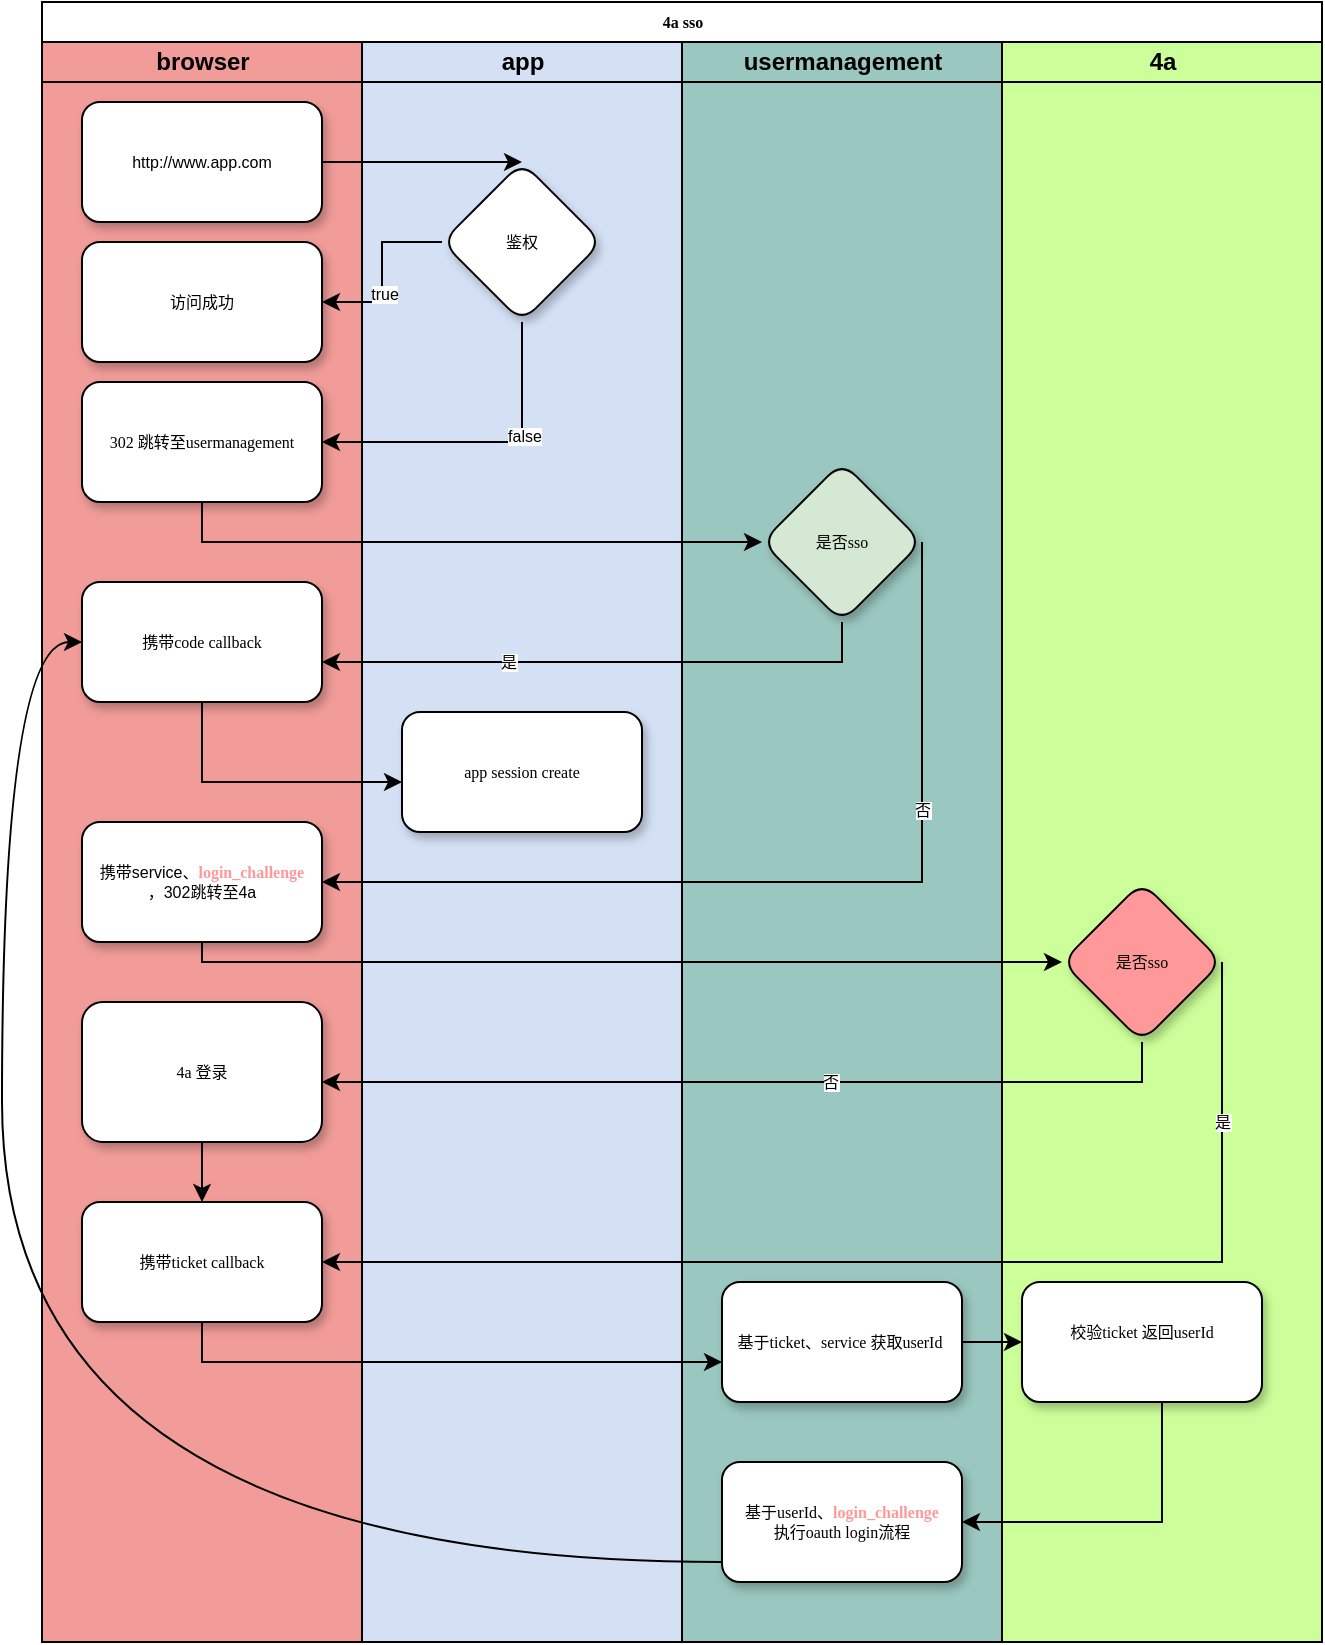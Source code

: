 <mxfile version="20.2.7" type="github">
  <diagram name="Page-1" id="74e2e168-ea6b-b213-b513-2b3c1d86103e">
    <mxGraphModel dx="782" dy="402" grid="1" gridSize="10" guides="1" tooltips="1" connect="1" arrows="1" fold="1" page="1" pageScale="1" pageWidth="1100" pageHeight="850" background="none" math="0" shadow="0">
      <root>
        <mxCell id="0" />
        <mxCell id="1" parent="0" />
        <mxCell id="77e6c97f196da883-1" value="4a sso" style="swimlane;html=1;childLayout=stackLayout;startSize=20;rounded=0;shadow=0;labelBackgroundColor=none;strokeWidth=1;fontFamily=Verdana;fontSize=8;align=center;swimlaneFillColor=#CCFF99;" parent="1" vertex="1">
          <mxGeometry x="70" y="40" width="640" height="820" as="geometry" />
        </mxCell>
        <mxCell id="77e6c97f196da883-3" value="browser" style="swimlane;html=1;startSize=20;swimlaneFillColor=#F19C99;fillColor=#F19C99;" parent="77e6c97f196da883-1" vertex="1">
          <mxGeometry y="20" width="160" height="800" as="geometry" />
        </mxCell>
        <mxCell id="Gtd-e73TPwi6iVOvgfYK-9" value="访问成功" style="whiteSpace=wrap;html=1;fontSize=8;fontFamily=Verdana;rounded=1;shadow=1;labelBackgroundColor=none;strokeWidth=1;" vertex="1" parent="77e6c97f196da883-3">
          <mxGeometry x="20" y="100" width="120" height="60" as="geometry" />
        </mxCell>
        <mxCell id="Gtd-e73TPwi6iVOvgfYK-16" value="302 跳转至usermanagement" style="whiteSpace=wrap;html=1;fontSize=8;fontFamily=Verdana;rounded=1;shadow=1;labelBackgroundColor=none;strokeWidth=1;" vertex="1" parent="77e6c97f196da883-3">
          <mxGeometry x="20" y="170" width="120" height="60" as="geometry" />
        </mxCell>
        <mxCell id="Gtd-e73TPwi6iVOvgfYK-27" value="携带code callback" style="whiteSpace=wrap;html=1;fontSize=8;fontFamily=Verdana;rounded=1;shadow=1;labelBackgroundColor=none;strokeWidth=1;" vertex="1" parent="77e6c97f196da883-3">
          <mxGeometry x="20" y="270" width="120" height="60" as="geometry" />
        </mxCell>
        <mxCell id="Gtd-e73TPwi6iVOvgfYK-32" value="&lt;span style=&quot;font-family: Helvetica; background-color: rgb(255, 255, 255);&quot;&gt;携带service、&lt;/span&gt;&lt;b&gt;&lt;font color=&quot;#ff9999&quot;&gt;login_challenge&lt;/font&gt;&lt;/b&gt;&lt;span style=&quot;font-family: Helvetica; background-color: rgb(255, 255, 255);&quot;&gt;&lt;br&gt;，302跳转至4a&lt;/span&gt;" style="whiteSpace=wrap;html=1;fontSize=8;fontFamily=Verdana;rounded=1;shadow=1;labelBackgroundColor=none;strokeWidth=1;" vertex="1" parent="77e6c97f196da883-3">
          <mxGeometry x="20" y="390" width="120" height="60" as="geometry" />
        </mxCell>
        <mxCell id="Gtd-e73TPwi6iVOvgfYK-44" value="携带ticket callback" style="whiteSpace=wrap;html=1;fontSize=8;fontFamily=Verdana;rounded=1;shadow=1;labelBackgroundColor=none;strokeWidth=1;" vertex="1" parent="77e6c97f196da883-3">
          <mxGeometry x="20" y="580" width="120" height="60" as="geometry" />
        </mxCell>
        <mxCell id="Gtd-e73TPwi6iVOvgfYK-59" style="edgeStyle=orthogonalEdgeStyle;rounded=0;orthogonalLoop=1;jettySize=auto;html=1;entryX=0.5;entryY=0;entryDx=0;entryDy=0;fontFamily=Helvetica;fontSize=8;fontColor=#000000;" edge="1" parent="77e6c97f196da883-3" source="Gtd-e73TPwi6iVOvgfYK-54" target="Gtd-e73TPwi6iVOvgfYK-44">
          <mxGeometry relative="1" as="geometry" />
        </mxCell>
        <mxCell id="Gtd-e73TPwi6iVOvgfYK-54" value="4a 登录" style="whiteSpace=wrap;html=1;fontSize=8;fontFamily=Verdana;rounded=1;shadow=1;labelBackgroundColor=none;strokeWidth=1;" vertex="1" parent="77e6c97f196da883-3">
          <mxGeometry x="20" y="480" width="120" height="70" as="geometry" />
        </mxCell>
        <mxCell id="Gtd-e73TPwi6iVOvgfYK-58" value="&lt;span style=&quot;font-family: Helvetica;&quot;&gt;http://www.app.com&lt;/span&gt;" style="whiteSpace=wrap;html=1;fontSize=8;fontFamily=Verdana;rounded=1;shadow=1;labelBackgroundColor=none;strokeWidth=1;" vertex="1" parent="77e6c97f196da883-3">
          <mxGeometry x="20" y="30" width="120" height="60" as="geometry" />
        </mxCell>
        <mxCell id="77e6c97f196da883-4" value="app" style="swimlane;html=1;startSize=20;fillColor=#D4E1F5;swimlaneFillColor=#D4E1F5;" parent="77e6c97f196da883-1" vertex="1">
          <mxGeometry x="160" y="20" width="160" height="800" as="geometry" />
        </mxCell>
        <mxCell id="Gtd-e73TPwi6iVOvgfYK-7" value="鉴权" style="rhombus;whiteSpace=wrap;html=1;fontSize=8;fontFamily=Verdana;rounded=1;shadow=1;labelBackgroundColor=none;strokeWidth=1;" vertex="1" parent="77e6c97f196da883-4">
          <mxGeometry x="40" y="60" width="80" height="80" as="geometry" />
        </mxCell>
        <mxCell id="Gtd-e73TPwi6iVOvgfYK-30" value="app session create" style="whiteSpace=wrap;html=1;fontSize=8;fontFamily=Verdana;rounded=1;shadow=1;labelBackgroundColor=none;strokeWidth=1;" vertex="1" parent="77e6c97f196da883-4">
          <mxGeometry x="20" y="335" width="120" height="60" as="geometry" />
        </mxCell>
        <mxCell id="77e6c97f196da883-5" value="usermanagement" style="swimlane;html=1;startSize=20;swimlaneFillColor=#9AC7BF;fillColor=#9AC7BF;" parent="77e6c97f196da883-1" vertex="1">
          <mxGeometry x="320" y="20" width="160" height="800" as="geometry" />
        </mxCell>
        <mxCell id="Gtd-e73TPwi6iVOvgfYK-23" value="是否sso" style="rhombus;whiteSpace=wrap;html=1;fontSize=8;fontFamily=Verdana;rounded=1;shadow=1;labelBackgroundColor=none;strokeWidth=1;fillColor=#D5E8D4;" vertex="1" parent="77e6c97f196da883-5">
          <mxGeometry x="40" y="210" width="80" height="80" as="geometry" />
        </mxCell>
        <mxCell id="Gtd-e73TPwi6iVOvgfYK-47" value="基于ticket、service 获取userId&amp;nbsp;" style="whiteSpace=wrap;html=1;fontSize=8;fontFamily=Verdana;rounded=1;shadow=1;labelBackgroundColor=none;strokeWidth=1;" vertex="1" parent="77e6c97f196da883-5">
          <mxGeometry x="20" y="620" width="120" height="60" as="geometry" />
        </mxCell>
        <mxCell id="Gtd-e73TPwi6iVOvgfYK-51" value="基于userId、&lt;b&gt;&lt;font color=&quot;#ff9999&quot;&gt;login_challenge&lt;/font&gt;&lt;/b&gt;&lt;br&gt;执行oauth login流程" style="whiteSpace=wrap;html=1;fontSize=8;fontFamily=Verdana;rounded=1;shadow=1;labelBackgroundColor=none;strokeWidth=1;" vertex="1" parent="77e6c97f196da883-5">
          <mxGeometry x="20" y="710" width="120" height="60" as="geometry" />
        </mxCell>
        <mxCell id="Gtd-e73TPwi6iVOvgfYK-13" style="edgeStyle=orthogonalEdgeStyle;rounded=0;orthogonalLoop=1;jettySize=auto;html=1;fontFamily=Helvetica;fontSize=8;" edge="1" parent="77e6c97f196da883-1" target="Gtd-e73TPwi6iVOvgfYK-7">
          <mxGeometry relative="1" as="geometry">
            <mxPoint x="140" y="80" as="sourcePoint" />
            <Array as="points">
              <mxPoint x="190" y="80" />
              <mxPoint x="190" y="80" />
            </Array>
          </mxGeometry>
        </mxCell>
        <mxCell id="Gtd-e73TPwi6iVOvgfYK-10" value="" style="edgeStyle=orthogonalEdgeStyle;rounded=0;orthogonalLoop=1;jettySize=auto;html=1;fontFamily=Helvetica;fontSize=8;" edge="1" parent="77e6c97f196da883-1" source="Gtd-e73TPwi6iVOvgfYK-7" target="Gtd-e73TPwi6iVOvgfYK-9">
          <mxGeometry relative="1" as="geometry" />
        </mxCell>
        <mxCell id="Gtd-e73TPwi6iVOvgfYK-15" value="true" style="edgeLabel;html=1;align=center;verticalAlign=middle;resizable=0;points=[];fontSize=8;fontFamily=Helvetica;" vertex="1" connectable="0" parent="Gtd-e73TPwi6iVOvgfYK-10">
          <mxGeometry x="0.24" y="1" relative="1" as="geometry">
            <mxPoint as="offset" />
          </mxGeometry>
        </mxCell>
        <mxCell id="Gtd-e73TPwi6iVOvgfYK-17" value="" style="edgeStyle=orthogonalEdgeStyle;rounded=0;orthogonalLoop=1;jettySize=auto;html=1;fontFamily=Helvetica;fontSize=8;" edge="1" parent="77e6c97f196da883-1" source="Gtd-e73TPwi6iVOvgfYK-7" target="Gtd-e73TPwi6iVOvgfYK-16">
          <mxGeometry relative="1" as="geometry">
            <Array as="points">
              <mxPoint x="240" y="220" />
            </Array>
          </mxGeometry>
        </mxCell>
        <mxCell id="Gtd-e73TPwi6iVOvgfYK-18" value="false" style="edgeLabel;html=1;align=center;verticalAlign=middle;resizable=0;points=[];fontSize=8;fontFamily=Helvetica;" vertex="1" connectable="0" parent="Gtd-e73TPwi6iVOvgfYK-17">
          <mxGeometry x="-0.295" y="1" relative="1" as="geometry">
            <mxPoint as="offset" />
          </mxGeometry>
        </mxCell>
        <mxCell id="Gtd-e73TPwi6iVOvgfYK-24" value="" style="edgeStyle=orthogonalEdgeStyle;rounded=0;orthogonalLoop=1;jettySize=auto;html=1;fontFamily=Helvetica;fontSize=8;" edge="1" parent="77e6c97f196da883-1" source="Gtd-e73TPwi6iVOvgfYK-16" target="Gtd-e73TPwi6iVOvgfYK-23">
          <mxGeometry relative="1" as="geometry">
            <Array as="points">
              <mxPoint x="80" y="270" />
            </Array>
          </mxGeometry>
        </mxCell>
        <mxCell id="Gtd-e73TPwi6iVOvgfYK-28" value="" style="edgeStyle=orthogonalEdgeStyle;rounded=0;orthogonalLoop=1;jettySize=auto;html=1;fontFamily=Helvetica;fontSize=8;" edge="1" parent="77e6c97f196da883-1" source="Gtd-e73TPwi6iVOvgfYK-23" target="Gtd-e73TPwi6iVOvgfYK-27">
          <mxGeometry relative="1" as="geometry">
            <Array as="points">
              <mxPoint x="400" y="330" />
            </Array>
          </mxGeometry>
        </mxCell>
        <mxCell id="Gtd-e73TPwi6iVOvgfYK-29" value="是" style="edgeLabel;html=1;align=center;verticalAlign=middle;resizable=0;points=[];fontSize=8;fontFamily=Helvetica;" vertex="1" connectable="0" parent="Gtd-e73TPwi6iVOvgfYK-28">
          <mxGeometry x="-0.218" y="1" relative="1" as="geometry">
            <mxPoint x="-78" y="-1" as="offset" />
          </mxGeometry>
        </mxCell>
        <mxCell id="Gtd-e73TPwi6iVOvgfYK-31" value="" style="edgeStyle=orthogonalEdgeStyle;rounded=0;orthogonalLoop=1;jettySize=auto;html=1;fontFamily=Helvetica;fontSize=8;" edge="1" parent="77e6c97f196da883-1" source="Gtd-e73TPwi6iVOvgfYK-27" target="Gtd-e73TPwi6iVOvgfYK-30">
          <mxGeometry relative="1" as="geometry">
            <Array as="points">
              <mxPoint x="80" y="390" />
            </Array>
          </mxGeometry>
        </mxCell>
        <mxCell id="Gtd-e73TPwi6iVOvgfYK-33" value="" style="edgeStyle=orthogonalEdgeStyle;rounded=0;orthogonalLoop=1;jettySize=auto;html=1;fontFamily=Helvetica;fontSize=8;" edge="1" parent="77e6c97f196da883-1" source="Gtd-e73TPwi6iVOvgfYK-23" target="Gtd-e73TPwi6iVOvgfYK-32">
          <mxGeometry relative="1" as="geometry">
            <Array as="points">
              <mxPoint x="440" y="440" />
            </Array>
          </mxGeometry>
        </mxCell>
        <mxCell id="Gtd-e73TPwi6iVOvgfYK-42" value="否" style="edgeLabel;html=1;align=center;verticalAlign=middle;resizable=0;points=[];fontSize=8;fontFamily=Helvetica;" vertex="1" connectable="0" parent="Gtd-e73TPwi6iVOvgfYK-33">
          <mxGeometry x="-0.431" relative="1" as="geometry">
            <mxPoint as="offset" />
          </mxGeometry>
        </mxCell>
        <mxCell id="Gtd-e73TPwi6iVOvgfYK-37" value="" style="edgeStyle=orthogonalEdgeStyle;rounded=0;orthogonalLoop=1;jettySize=auto;html=1;fontFamily=Helvetica;fontSize=8;entryX=0;entryY=0.5;entryDx=0;entryDy=0;" edge="1" parent="77e6c97f196da883-1" source="Gtd-e73TPwi6iVOvgfYK-32" target="Gtd-e73TPwi6iVOvgfYK-43">
          <mxGeometry relative="1" as="geometry">
            <mxPoint x="510" y="570" as="targetPoint" />
            <Array as="points">
              <mxPoint x="80" y="480" />
            </Array>
          </mxGeometry>
        </mxCell>
        <mxCell id="Gtd-e73TPwi6iVOvgfYK-45" value="" style="edgeStyle=orthogonalEdgeStyle;rounded=0;orthogonalLoop=1;jettySize=auto;html=1;fontFamily=Helvetica;fontSize=8;exitX=1;exitY=0.5;exitDx=0;exitDy=0;" edge="1" parent="77e6c97f196da883-1" source="Gtd-e73TPwi6iVOvgfYK-43" target="Gtd-e73TPwi6iVOvgfYK-44">
          <mxGeometry relative="1" as="geometry">
            <mxPoint x="590" y="691" as="sourcePoint" />
            <Array as="points">
              <mxPoint x="590" y="630" />
            </Array>
          </mxGeometry>
        </mxCell>
        <mxCell id="Gtd-e73TPwi6iVOvgfYK-46" value="是" style="edgeLabel;html=1;align=center;verticalAlign=middle;resizable=0;points=[];fontSize=8;fontFamily=Helvetica;" vertex="1" connectable="0" parent="Gtd-e73TPwi6iVOvgfYK-45">
          <mxGeometry x="-0.064" y="4" relative="1" as="geometry">
            <mxPoint x="131" y="-74" as="offset" />
          </mxGeometry>
        </mxCell>
        <mxCell id="Gtd-e73TPwi6iVOvgfYK-48" value="" style="edgeStyle=orthogonalEdgeStyle;rounded=0;orthogonalLoop=1;jettySize=auto;html=1;fontFamily=Helvetica;fontSize=8;" edge="1" parent="77e6c97f196da883-1" source="Gtd-e73TPwi6iVOvgfYK-44" target="Gtd-e73TPwi6iVOvgfYK-47">
          <mxGeometry relative="1" as="geometry">
            <Array as="points">
              <mxPoint x="80" y="680" />
            </Array>
          </mxGeometry>
        </mxCell>
        <mxCell id="Gtd-e73TPwi6iVOvgfYK-50" value="" style="edgeStyle=orthogonalEdgeStyle;rounded=0;orthogonalLoop=1;jettySize=auto;html=1;fontFamily=Helvetica;fontSize=8;" edge="1" parent="77e6c97f196da883-1" source="Gtd-e73TPwi6iVOvgfYK-47" target="Gtd-e73TPwi6iVOvgfYK-49">
          <mxGeometry relative="1" as="geometry" />
        </mxCell>
        <mxCell id="Gtd-e73TPwi6iVOvgfYK-55" value="" style="edgeStyle=orthogonalEdgeStyle;rounded=0;orthogonalLoop=1;jettySize=auto;html=1;fontFamily=Helvetica;fontSize=8;fontColor=#FF9999;" edge="1" parent="77e6c97f196da883-1" source="Gtd-e73TPwi6iVOvgfYK-43" target="Gtd-e73TPwi6iVOvgfYK-54">
          <mxGeometry relative="1" as="geometry">
            <Array as="points">
              <mxPoint x="550" y="540" />
            </Array>
          </mxGeometry>
        </mxCell>
        <mxCell id="Gtd-e73TPwi6iVOvgfYK-56" value="&lt;font color=&quot;#000000&quot;&gt;否&lt;/font&gt;" style="edgeLabel;html=1;align=center;verticalAlign=middle;resizable=0;points=[];fontSize=8;fontFamily=Helvetica;fontColor=#FF9999;" vertex="1" connectable="0" parent="Gtd-e73TPwi6iVOvgfYK-55">
          <mxGeometry x="-0.179" relative="1" as="geometry">
            <mxPoint as="offset" />
          </mxGeometry>
        </mxCell>
        <mxCell id="Gtd-e73TPwi6iVOvgfYK-25" value="4a" style="swimlane;html=1;startSize=20;fillColor=#CCFF99;" vertex="1" parent="77e6c97f196da883-1">
          <mxGeometry x="480" y="20" width="160" height="800" as="geometry" />
        </mxCell>
        <mxCell id="Gtd-e73TPwi6iVOvgfYK-43" value="是否sso" style="rhombus;whiteSpace=wrap;html=1;fontSize=8;fontFamily=Verdana;rounded=1;shadow=1;labelBackgroundColor=none;strokeWidth=1;fillColor=#FF9999;" vertex="1" parent="Gtd-e73TPwi6iVOvgfYK-25">
          <mxGeometry x="30" y="420" width="80" height="80" as="geometry" />
        </mxCell>
        <mxCell id="Gtd-e73TPwi6iVOvgfYK-49" value="校验ticket 返回userId&lt;br&gt;&amp;nbsp;" style="whiteSpace=wrap;html=1;fontSize=8;fontFamily=Verdana;rounded=1;shadow=1;labelBackgroundColor=none;strokeWidth=1;" vertex="1" parent="Gtd-e73TPwi6iVOvgfYK-25">
          <mxGeometry x="10" y="620" width="120" height="60" as="geometry" />
        </mxCell>
        <mxCell id="Gtd-e73TPwi6iVOvgfYK-52" value="" style="edgeStyle=orthogonalEdgeStyle;rounded=0;orthogonalLoop=1;jettySize=auto;html=1;fontFamily=Helvetica;fontSize=8;" edge="1" parent="77e6c97f196da883-1" source="Gtd-e73TPwi6iVOvgfYK-49" target="Gtd-e73TPwi6iVOvgfYK-51">
          <mxGeometry relative="1" as="geometry">
            <Array as="points">
              <mxPoint x="560" y="760" />
            </Array>
          </mxGeometry>
        </mxCell>
        <mxCell id="Gtd-e73TPwi6iVOvgfYK-53" style="edgeStyle=orthogonalEdgeStyle;orthogonalLoop=1;jettySize=auto;html=1;entryX=0;entryY=0.5;entryDx=0;entryDy=0;fontFamily=Helvetica;fontSize=8;fontColor=#FF9999;curved=1;" edge="1" parent="77e6c97f196da883-1" source="Gtd-e73TPwi6iVOvgfYK-51" target="Gtd-e73TPwi6iVOvgfYK-27">
          <mxGeometry relative="1" as="geometry">
            <mxPoint x="20" y="416" as="targetPoint" />
            <Array as="points">
              <mxPoint x="-20" y="780" />
              <mxPoint x="-20" y="320" />
            </Array>
          </mxGeometry>
        </mxCell>
      </root>
    </mxGraphModel>
  </diagram>
</mxfile>
